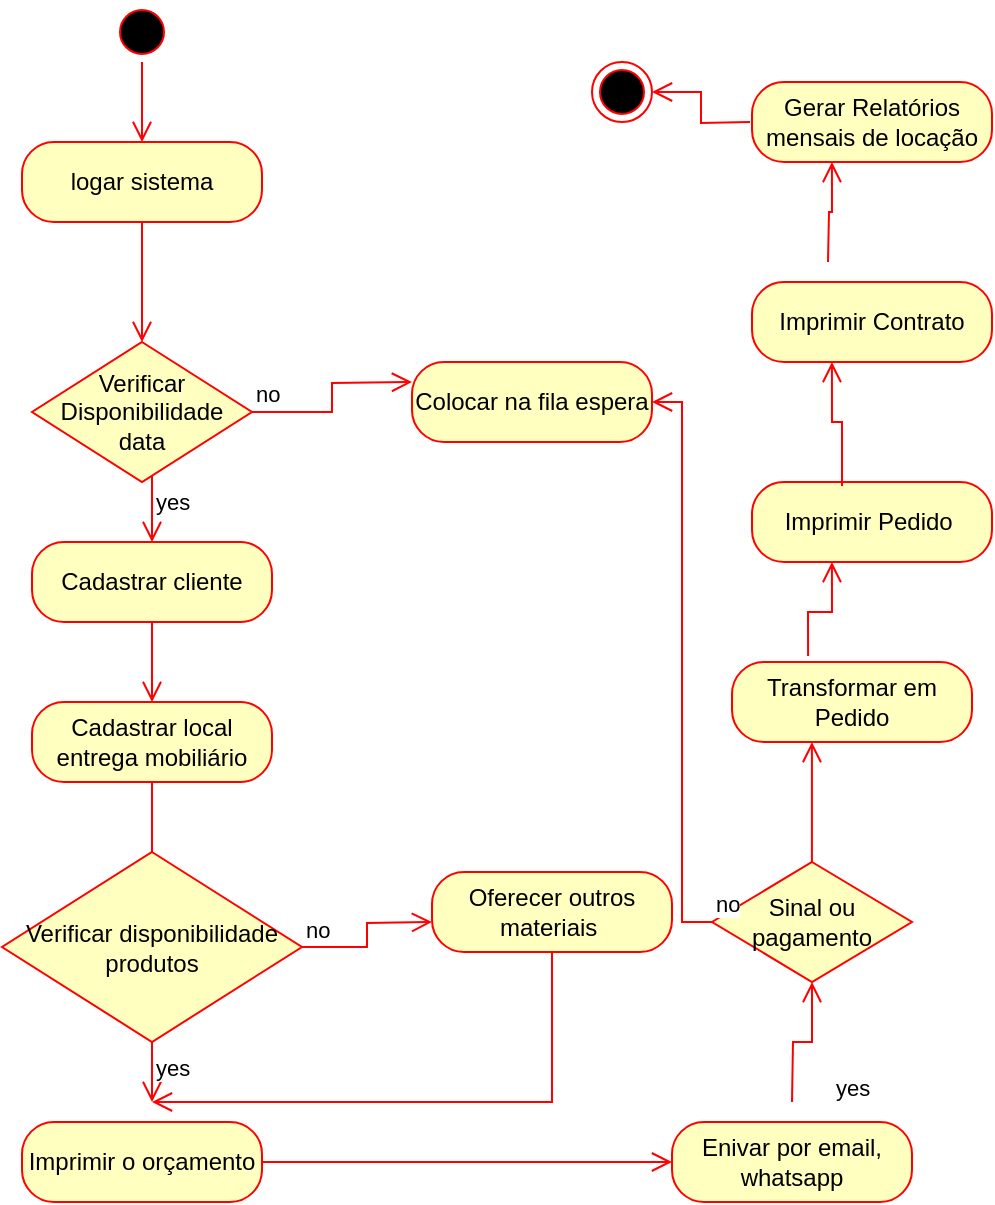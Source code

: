 <mxfile version="21.3.2" type="device">
  <diagram id="C5RBs43oDa-KdzZeNtuy" name="Page-1">
    <mxGraphModel dx="874" dy="594" grid="1" gridSize="10" guides="1" tooltips="1" connect="1" arrows="1" fold="1" page="1" pageScale="1" pageWidth="827" pageHeight="1169" background="none" math="0" shadow="0">
      <root>
        <mxCell id="WIyWlLk6GJQsqaUBKTNV-0" />
        <mxCell id="WIyWlLk6GJQsqaUBKTNV-1" parent="WIyWlLk6GJQsqaUBKTNV-0" />
        <mxCell id="g01kaqP2_10-Sqqz8oOC-2" value="" style="ellipse;html=1;shape=startState;fillColor=#000000;strokeColor=#ff0000;" vertex="1" parent="WIyWlLk6GJQsqaUBKTNV-1">
          <mxGeometry x="70" y="50" width="30" height="30" as="geometry" />
        </mxCell>
        <mxCell id="g01kaqP2_10-Sqqz8oOC-3" value="" style="edgeStyle=orthogonalEdgeStyle;html=1;verticalAlign=bottom;endArrow=open;endSize=8;strokeColor=#ff0000;rounded=0;" edge="1" source="g01kaqP2_10-Sqqz8oOC-2" parent="WIyWlLk6GJQsqaUBKTNV-1">
          <mxGeometry relative="1" as="geometry">
            <mxPoint x="85" y="120" as="targetPoint" />
          </mxGeometry>
        </mxCell>
        <mxCell id="g01kaqP2_10-Sqqz8oOC-4" value="logar sistema" style="rounded=1;whiteSpace=wrap;html=1;arcSize=40;fontColor=#000000;fillColor=#ffffc0;strokeColor=#ff0000;" vertex="1" parent="WIyWlLk6GJQsqaUBKTNV-1">
          <mxGeometry x="25" y="120" width="120" height="40" as="geometry" />
        </mxCell>
        <mxCell id="g01kaqP2_10-Sqqz8oOC-5" value="" style="edgeStyle=orthogonalEdgeStyle;html=1;verticalAlign=bottom;endArrow=open;endSize=8;strokeColor=#ff0000;rounded=0;" edge="1" source="g01kaqP2_10-Sqqz8oOC-4" parent="WIyWlLk6GJQsqaUBKTNV-1">
          <mxGeometry relative="1" as="geometry">
            <mxPoint x="85" y="220" as="targetPoint" />
          </mxGeometry>
        </mxCell>
        <mxCell id="g01kaqP2_10-Sqqz8oOC-14" value="Verificar Disponibilidade data" style="rhombus;whiteSpace=wrap;html=1;fontColor=#000000;fillColor=#ffffc0;strokeColor=#ff0000;" vertex="1" parent="WIyWlLk6GJQsqaUBKTNV-1">
          <mxGeometry x="30" y="220" width="110" height="70" as="geometry" />
        </mxCell>
        <mxCell id="g01kaqP2_10-Sqqz8oOC-15" value="no" style="edgeStyle=orthogonalEdgeStyle;html=1;align=left;verticalAlign=bottom;endArrow=open;endSize=8;strokeColor=#ff0000;rounded=0;" edge="1" source="g01kaqP2_10-Sqqz8oOC-14" parent="WIyWlLk6GJQsqaUBKTNV-1">
          <mxGeometry x="-1" relative="1" as="geometry">
            <mxPoint x="220" y="240" as="targetPoint" />
          </mxGeometry>
        </mxCell>
        <mxCell id="g01kaqP2_10-Sqqz8oOC-16" value="yes" style="edgeStyle=orthogonalEdgeStyle;html=1;align=left;verticalAlign=top;endArrow=open;endSize=8;strokeColor=#ff0000;rounded=0;entryX=0.5;entryY=0;entryDx=0;entryDy=0;" edge="1" source="g01kaqP2_10-Sqqz8oOC-14" parent="WIyWlLk6GJQsqaUBKTNV-1" target="g01kaqP2_10-Sqqz8oOC-19">
          <mxGeometry x="-1" relative="1" as="geometry">
            <mxPoint x="80" y="320" as="targetPoint" />
            <Array as="points">
              <mxPoint x="90" y="300" />
              <mxPoint x="90" y="300" />
            </Array>
          </mxGeometry>
        </mxCell>
        <mxCell id="g01kaqP2_10-Sqqz8oOC-17" value="Colocar na fila espera" style="rounded=1;whiteSpace=wrap;html=1;arcSize=40;fontColor=#000000;fillColor=#ffffc0;strokeColor=#ff0000;" vertex="1" parent="WIyWlLk6GJQsqaUBKTNV-1">
          <mxGeometry x="220" y="230" width="120" height="40" as="geometry" />
        </mxCell>
        <mxCell id="g01kaqP2_10-Sqqz8oOC-19" value="Cadastrar cliente" style="rounded=1;whiteSpace=wrap;html=1;arcSize=40;fontColor=#000000;fillColor=#ffffc0;strokeColor=#ff0000;" vertex="1" parent="WIyWlLk6GJQsqaUBKTNV-1">
          <mxGeometry x="30" y="320" width="120" height="40" as="geometry" />
        </mxCell>
        <mxCell id="g01kaqP2_10-Sqqz8oOC-20" value="" style="edgeStyle=orthogonalEdgeStyle;html=1;verticalAlign=bottom;endArrow=open;endSize=8;strokeColor=#ff0000;rounded=0;" edge="1" source="g01kaqP2_10-Sqqz8oOC-19" parent="WIyWlLk6GJQsqaUBKTNV-1" target="g01kaqP2_10-Sqqz8oOC-21">
          <mxGeometry relative="1" as="geometry">
            <mxPoint x="90" y="420" as="targetPoint" />
          </mxGeometry>
        </mxCell>
        <mxCell id="g01kaqP2_10-Sqqz8oOC-21" value="Cadastrar local entrega mobiliário" style="rounded=1;whiteSpace=wrap;html=1;arcSize=40;fontColor=#000000;fillColor=#ffffc0;strokeColor=#ff0000;" vertex="1" parent="WIyWlLk6GJQsqaUBKTNV-1">
          <mxGeometry x="30" y="400" width="120" height="40" as="geometry" />
        </mxCell>
        <mxCell id="g01kaqP2_10-Sqqz8oOC-23" value="" style="edgeStyle=orthogonalEdgeStyle;html=1;verticalAlign=bottom;endArrow=open;endSize=8;strokeColor=#ff0000;rounded=0;" edge="1" parent="WIyWlLk6GJQsqaUBKTNV-1">
          <mxGeometry relative="1" as="geometry">
            <mxPoint x="90" y="490" as="targetPoint" />
            <mxPoint x="90" y="440" as="sourcePoint" />
            <Array as="points">
              <mxPoint x="90" y="470" />
              <mxPoint x="90" y="490" />
            </Array>
          </mxGeometry>
        </mxCell>
        <mxCell id="g01kaqP2_10-Sqqz8oOC-35" value="Verificar disponibilidade produtos" style="rhombus;whiteSpace=wrap;html=1;fontColor=#000000;fillColor=#ffffc0;strokeColor=#ff0000;" vertex="1" parent="WIyWlLk6GJQsqaUBKTNV-1">
          <mxGeometry x="15" y="475" width="150" height="95" as="geometry" />
        </mxCell>
        <mxCell id="g01kaqP2_10-Sqqz8oOC-36" value="no" style="edgeStyle=orthogonalEdgeStyle;html=1;align=left;verticalAlign=bottom;endArrow=open;endSize=8;strokeColor=#ff0000;rounded=0;" edge="1" source="g01kaqP2_10-Sqqz8oOC-35" parent="WIyWlLk6GJQsqaUBKTNV-1">
          <mxGeometry x="-1" relative="1" as="geometry">
            <mxPoint x="230" y="510" as="targetPoint" />
          </mxGeometry>
        </mxCell>
        <mxCell id="g01kaqP2_10-Sqqz8oOC-37" value="yes" style="edgeStyle=orthogonalEdgeStyle;html=1;align=left;verticalAlign=top;endArrow=open;endSize=8;strokeColor=#ff0000;rounded=0;" edge="1" source="g01kaqP2_10-Sqqz8oOC-35" parent="WIyWlLk6GJQsqaUBKTNV-1">
          <mxGeometry x="-1" relative="1" as="geometry">
            <mxPoint x="90" y="600" as="targetPoint" />
          </mxGeometry>
        </mxCell>
        <mxCell id="g01kaqP2_10-Sqqz8oOC-38" value="Oferecer outros materiais&amp;nbsp;" style="rounded=1;whiteSpace=wrap;html=1;arcSize=40;fontColor=#000000;fillColor=#ffffc0;strokeColor=#ff0000;" vertex="1" parent="WIyWlLk6GJQsqaUBKTNV-1">
          <mxGeometry x="230" y="485" width="120" height="40" as="geometry" />
        </mxCell>
        <mxCell id="g01kaqP2_10-Sqqz8oOC-39" value="" style="edgeStyle=orthogonalEdgeStyle;html=1;verticalAlign=bottom;endArrow=open;endSize=8;strokeColor=#ff0000;rounded=0;" edge="1" source="g01kaqP2_10-Sqqz8oOC-38" parent="WIyWlLk6GJQsqaUBKTNV-1">
          <mxGeometry relative="1" as="geometry">
            <mxPoint x="90" y="600" as="targetPoint" />
            <Array as="points">
              <mxPoint x="290" y="600" />
              <mxPoint x="101" y="600" />
            </Array>
          </mxGeometry>
        </mxCell>
        <mxCell id="g01kaqP2_10-Sqqz8oOC-40" value="Imprimir o orçamento" style="rounded=1;whiteSpace=wrap;html=1;arcSize=40;fontColor=#000000;fillColor=#ffffc0;strokeColor=#ff0000;" vertex="1" parent="WIyWlLk6GJQsqaUBKTNV-1">
          <mxGeometry x="25" y="610" width="120" height="40" as="geometry" />
        </mxCell>
        <mxCell id="g01kaqP2_10-Sqqz8oOC-41" value="" style="edgeStyle=orthogonalEdgeStyle;html=1;verticalAlign=bottom;endArrow=open;endSize=8;strokeColor=#ff0000;rounded=0;" edge="1" source="g01kaqP2_10-Sqqz8oOC-40" parent="WIyWlLk6GJQsqaUBKTNV-1" target="g01kaqP2_10-Sqqz8oOC-42">
          <mxGeometry relative="1" as="geometry">
            <mxPoint x="410" y="630" as="targetPoint" />
          </mxGeometry>
        </mxCell>
        <mxCell id="g01kaqP2_10-Sqqz8oOC-42" value="Enivar por email, whatsapp&lt;br&gt;" style="rounded=1;whiteSpace=wrap;html=1;arcSize=40;fontColor=#000000;fillColor=#ffffc0;strokeColor=#ff0000;" vertex="1" parent="WIyWlLk6GJQsqaUBKTNV-1">
          <mxGeometry x="350" y="610" width="120" height="40" as="geometry" />
        </mxCell>
        <mxCell id="g01kaqP2_10-Sqqz8oOC-52" value="Sinal ou pagamento" style="rhombus;whiteSpace=wrap;html=1;fontColor=#000000;fillColor=#ffffc0;strokeColor=#ff0000;" vertex="1" parent="WIyWlLk6GJQsqaUBKTNV-1">
          <mxGeometry x="370" y="480" width="100" height="60" as="geometry" />
        </mxCell>
        <mxCell id="g01kaqP2_10-Sqqz8oOC-53" value="no" style="edgeStyle=orthogonalEdgeStyle;html=1;align=left;verticalAlign=bottom;endArrow=open;endSize=8;strokeColor=#ff0000;rounded=0;entryX=1;entryY=0.5;entryDx=0;entryDy=0;" edge="1" source="g01kaqP2_10-Sqqz8oOC-52" parent="WIyWlLk6GJQsqaUBKTNV-1" target="g01kaqP2_10-Sqqz8oOC-17">
          <mxGeometry x="-1" relative="1" as="geometry">
            <mxPoint x="360" y="390" as="targetPoint" />
          </mxGeometry>
        </mxCell>
        <mxCell id="g01kaqP2_10-Sqqz8oOC-54" value="yes" style="edgeStyle=orthogonalEdgeStyle;html=1;align=left;verticalAlign=top;endArrow=open;endSize=8;strokeColor=#ff0000;rounded=0;entryX=0.5;entryY=1;entryDx=0;entryDy=0;" edge="1" parent="WIyWlLk6GJQsqaUBKTNV-1" target="g01kaqP2_10-Sqqz8oOC-52">
          <mxGeometry x="0.137" y="-14" relative="1" as="geometry">
            <mxPoint x="410" y="600" as="targetPoint" />
            <mxPoint x="410" y="600" as="sourcePoint" />
            <mxPoint x="-4" y="10" as="offset" />
          </mxGeometry>
        </mxCell>
        <mxCell id="g01kaqP2_10-Sqqz8oOC-56" value="Transformar em Pedido" style="rounded=1;whiteSpace=wrap;html=1;arcSize=40;fontColor=#000000;fillColor=#ffffc0;strokeColor=#ff0000;" vertex="1" parent="WIyWlLk6GJQsqaUBKTNV-1">
          <mxGeometry x="380" y="380" width="120" height="40" as="geometry" />
        </mxCell>
        <mxCell id="g01kaqP2_10-Sqqz8oOC-57" value="" style="edgeStyle=orthogonalEdgeStyle;html=1;verticalAlign=bottom;endArrow=open;endSize=8;strokeColor=#ff0000;rounded=0;entryX=0.333;entryY=1;entryDx=0;entryDy=0;entryPerimeter=0;" edge="1" source="g01kaqP2_10-Sqqz8oOC-52" parent="WIyWlLk6GJQsqaUBKTNV-1" target="g01kaqP2_10-Sqqz8oOC-56">
          <mxGeometry relative="1" as="geometry">
            <mxPoint x="420" y="480" as="targetPoint" />
          </mxGeometry>
        </mxCell>
        <mxCell id="g01kaqP2_10-Sqqz8oOC-58" value="Imprimir Pedido&amp;nbsp;" style="rounded=1;whiteSpace=wrap;html=1;arcSize=40;fontColor=#000000;fillColor=#ffffc0;strokeColor=#ff0000;" vertex="1" parent="WIyWlLk6GJQsqaUBKTNV-1">
          <mxGeometry x="390" y="290" width="120" height="40" as="geometry" />
        </mxCell>
        <mxCell id="g01kaqP2_10-Sqqz8oOC-59" value="" style="edgeStyle=orthogonalEdgeStyle;html=1;verticalAlign=bottom;endArrow=open;endSize=8;strokeColor=#ff0000;rounded=0;entryX=0.333;entryY=1;entryDx=0;entryDy=0;entryPerimeter=0;exitX=0.317;exitY=-0.075;exitDx=0;exitDy=0;exitPerimeter=0;" edge="1" parent="WIyWlLk6GJQsqaUBKTNV-1" target="g01kaqP2_10-Sqqz8oOC-58" source="g01kaqP2_10-Sqqz8oOC-56">
          <mxGeometry relative="1" as="geometry">
            <mxPoint x="420" y="370" as="targetPoint" />
            <mxPoint x="420" y="370" as="sourcePoint" />
          </mxGeometry>
        </mxCell>
        <mxCell id="g01kaqP2_10-Sqqz8oOC-62" value="Imprimir Contrato" style="rounded=1;whiteSpace=wrap;html=1;arcSize=40;fontColor=#000000;fillColor=#ffffc0;strokeColor=#ff0000;" vertex="1" parent="WIyWlLk6GJQsqaUBKTNV-1">
          <mxGeometry x="390" y="190" width="120" height="40" as="geometry" />
        </mxCell>
        <mxCell id="g01kaqP2_10-Sqqz8oOC-63" value="" style="edgeStyle=orthogonalEdgeStyle;html=1;verticalAlign=bottom;endArrow=open;endSize=8;strokeColor=#ff0000;rounded=0;entryX=0.333;entryY=1;entryDx=0;entryDy=0;entryPerimeter=0;exitX=0.375;exitY=0.05;exitDx=0;exitDy=0;exitPerimeter=0;" edge="1" parent="WIyWlLk6GJQsqaUBKTNV-1" target="g01kaqP2_10-Sqqz8oOC-62" source="g01kaqP2_10-Sqqz8oOC-58">
          <mxGeometry relative="1" as="geometry">
            <mxPoint x="430" y="380" as="targetPoint" />
            <mxPoint x="428" y="387" as="sourcePoint" />
          </mxGeometry>
        </mxCell>
        <mxCell id="g01kaqP2_10-Sqqz8oOC-64" value="Gerar Relatórios mensais de locação" style="rounded=1;whiteSpace=wrap;html=1;arcSize=40;fontColor=#000000;fillColor=#ffffc0;strokeColor=#ff0000;" vertex="1" parent="WIyWlLk6GJQsqaUBKTNV-1">
          <mxGeometry x="390" y="90" width="120" height="40" as="geometry" />
        </mxCell>
        <mxCell id="g01kaqP2_10-Sqqz8oOC-65" value="" style="edgeStyle=orthogonalEdgeStyle;html=1;verticalAlign=bottom;endArrow=open;endSize=8;strokeColor=#ff0000;rounded=0;entryX=0.333;entryY=1;entryDx=0;entryDy=0;entryPerimeter=0;exitX=0.317;exitY=-0.075;exitDx=0;exitDy=0;exitPerimeter=0;" edge="1" parent="WIyWlLk6GJQsqaUBKTNV-1" target="g01kaqP2_10-Sqqz8oOC-64">
          <mxGeometry relative="1" as="geometry">
            <mxPoint x="430" y="173" as="targetPoint" />
            <mxPoint x="428" y="180" as="sourcePoint" />
          </mxGeometry>
        </mxCell>
        <mxCell id="g01kaqP2_10-Sqqz8oOC-66" value="" style="ellipse;html=1;shape=endState;fillColor=#000000;strokeColor=#ff0000;" vertex="1" parent="WIyWlLk6GJQsqaUBKTNV-1">
          <mxGeometry x="310" y="80" width="30" height="30" as="geometry" />
        </mxCell>
        <mxCell id="g01kaqP2_10-Sqqz8oOC-67" value="" style="edgeStyle=orthogonalEdgeStyle;html=1;verticalAlign=bottom;endArrow=open;endSize=8;strokeColor=#ff0000;rounded=0;entryX=1;entryY=0.5;entryDx=0;entryDy=0;" edge="1" parent="WIyWlLk6GJQsqaUBKTNV-1" target="g01kaqP2_10-Sqqz8oOC-66">
          <mxGeometry relative="1" as="geometry">
            <mxPoint x="440" y="143" as="targetPoint" />
            <mxPoint x="389" y="110" as="sourcePoint" />
          </mxGeometry>
        </mxCell>
      </root>
    </mxGraphModel>
  </diagram>
</mxfile>
